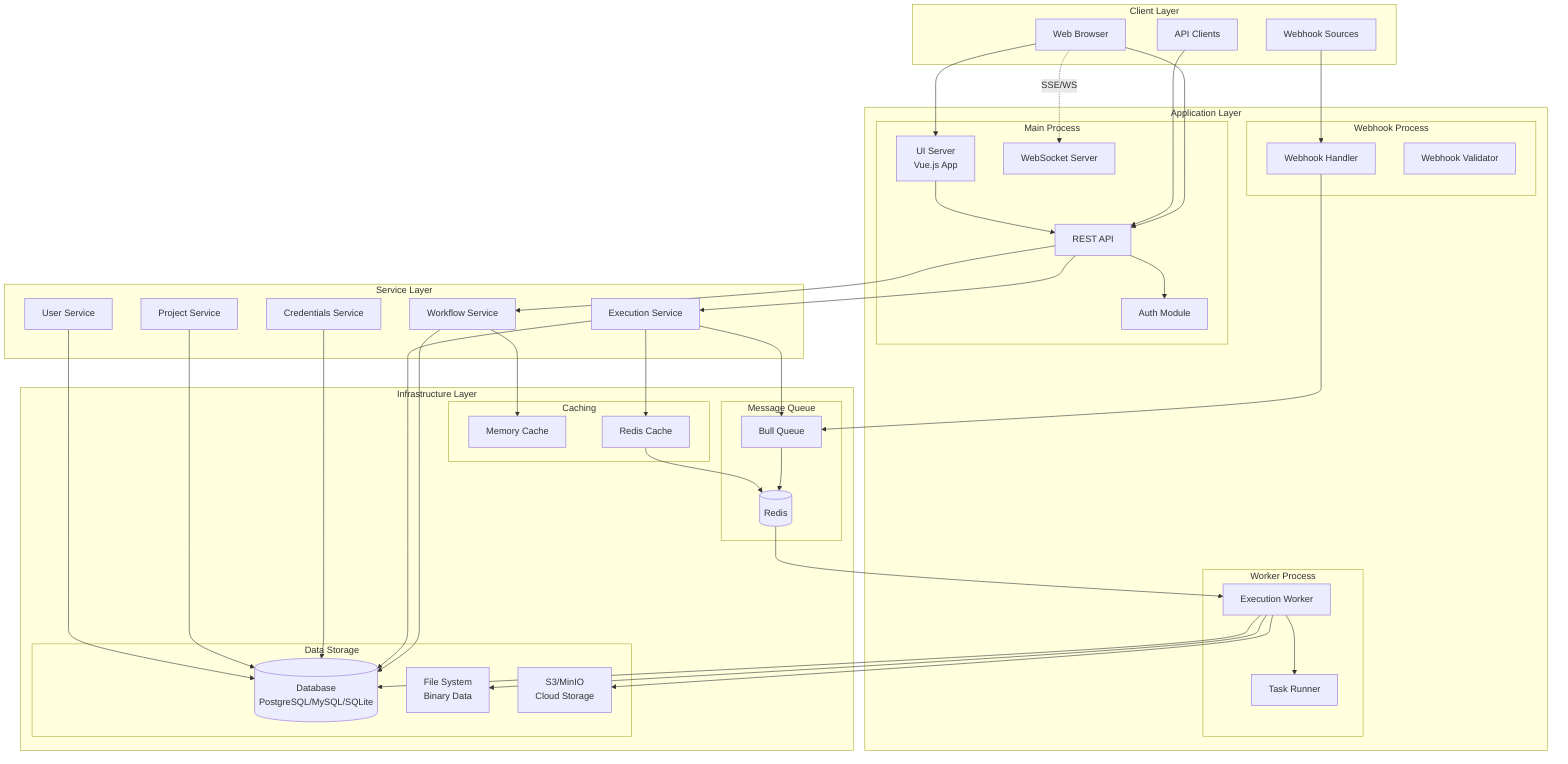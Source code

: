 graph TB
    subgraph "Client Layer"
        BROWSER[Web Browser]
        API_CLIENT[API Clients]
        WEBHOOK_SRC[Webhook Sources]
    end
    
    subgraph "Application Layer"
        subgraph "Main Process"
            UI_SERVER[UI Server<br/>Vue.js App]
            API_SERVER[REST API]
            WS_SERVER[WebSocket Server]
            AUTH[Auth Module]
        end
        
        subgraph "Worker Process"
            WORKER[Execution Worker]
            TASK_RUNNER[Task Runner]
        end
        
        subgraph "Webhook Process"
            WH_HANDLER[Webhook Handler]
            WH_VALIDATOR[Webhook Validator]
        end
    end
    
    subgraph "Service Layer"
        WORKFLOW_SVC[Workflow Service]
        EXEC_SVC[Execution Service]
        CRED_SVC[Credentials Service]
        PROJECT_SVC[Project Service]
        USER_SVC[User Service]
    end
    
    subgraph "Infrastructure Layer"
        subgraph "Message Queue"
            REDIS[(Redis)]
            BULL[Bull Queue]
        end
        
        subgraph "Data Storage"
            DB[(Database<br/>PostgreSQL/MySQL/SQLite)]
            FS[File System<br/>Binary Data]
            S3[S3/MinIO<br/>Cloud Storage]
        end
        
        subgraph "Caching"
            MEM_CACHE[Memory Cache]
            REDIS_CACHE[Redis Cache]
        end
    end
    
    %% Client connections
    BROWSER --> UI_SERVER
    BROWSER --> API_SERVER
    API_CLIENT --> API_SERVER
    WEBHOOK_SRC --> WH_HANDLER
    
    %% WebSocket for real-time updates
    BROWSER -.->|SSE/WS| WS_SERVER
    
    %% Main process connections
    API_SERVER --> AUTH
    API_SERVER --> WORKFLOW_SVC
    API_SERVER --> EXEC_SVC
    UI_SERVER --> API_SERVER
    
    %% Service layer connections
    WORKFLOW_SVC --> DB
    EXEC_SVC --> DB
    CRED_SVC --> DB
    PROJECT_SVC --> DB
    USER_SVC --> DB
    
    %% Queue mode connections
    EXEC_SVC --> BULL
    BULL --> REDIS
    REDIS --> WORKER
    WH_HANDLER --> BULL
    
    %% Worker connections
    WORKER --> DB
    WORKER --> FS
    WORKER --> S3
    WORKER --> TASK_RUNNER
    
    %% Caching connections
    WORKFLOW_SVC --> MEM_CACHE
    EXEC_SVC --> REDIS_CACHE
    REDIS_CACHE --> REDIS